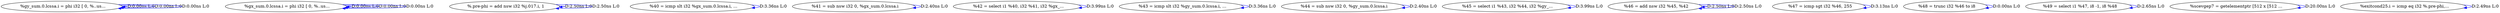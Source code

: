 digraph {
Node0x3fdf040[label="  %gy_sum.0.lcssa.i = phi i32 [ 0, %..us..."];
Node0x3fdf040 -> Node0x3fdf040[label="D:0.00ns L:0",color=blue];
Node0x3fdf040 -> Node0x3fdf040[label="D:0.00ns L:0",color=blue];
Node0x3fdf040 -> Node0x3fdf040[label="D:0.00ns L:0",color=blue];
Node0x3fdf120[label="  %gx_sum.0.lcssa.i = phi i32 [ 0, %..us..."];
Node0x3fdf120 -> Node0x3fdf120[label="D:0.00ns L:0",color=blue];
Node0x3fdf120 -> Node0x3fdf120[label="D:0.00ns L:0",color=blue];
Node0x3fdf120 -> Node0x3fdf120[label="D:0.00ns L:0",color=blue];
Node0x3fdf200[label="  %.pre-phi = add nsw i32 %j.017.i, 1"];
Node0x3fdf200 -> Node0x3fdf200[label="D:2.50ns L:0",color=blue];
Node0x3fdf200 -> Node0x3fdf200[label="D:2.50ns L:0",color=blue];
Node0x3fdf2e0[label="  %40 = icmp slt i32 %gx_sum.0.lcssa.i, ..."];
Node0x3fdf2e0 -> Node0x3fdf2e0[label="D:3.36ns L:0",color=blue];
Node0x3fdf3c0[label="  %41 = sub nsw i32 0, %gx_sum.0.lcssa.i"];
Node0x3fdf3c0 -> Node0x3fdf3c0[label="D:2.40ns L:0",color=blue];
Node0x3fdf4a0[label="  %42 = select i1 %40, i32 %41, i32 %gx_..."];
Node0x3fdf4a0 -> Node0x3fdf4a0[label="D:3.99ns L:0",color=blue];
Node0x3fdf580[label="  %43 = icmp slt i32 %gy_sum.0.lcssa.i, ..."];
Node0x3fdf580 -> Node0x3fdf580[label="D:3.36ns L:0",color=blue];
Node0x3fdf660[label="  %44 = sub nsw i32 0, %gy_sum.0.lcssa.i"];
Node0x3fdf660 -> Node0x3fdf660[label="D:2.40ns L:0",color=blue];
Node0x3fdf740[label="  %45 = select i1 %43, i32 %44, i32 %gy_..."];
Node0x3fdf740 -> Node0x3fdf740[label="D:3.99ns L:0",color=blue];
Node0x3fdf820[label="  %46 = add nsw i32 %45, %42"];
Node0x3fdf820 -> Node0x3fdf820[label="D:2.50ns L:0",color=blue];
Node0x3fdf820 -> Node0x3fdf820[label="D:2.50ns L:0",color=blue];
Node0x3fdf900[label="  %47 = icmp sgt i32 %46, 255"];
Node0x3fdf900 -> Node0x3fdf900[label="D:3.13ns L:0",color=blue];
Node0x3fdf9e0[label="  %48 = trunc i32 %46 to i8"];
Node0x3fdf9e0 -> Node0x3fdf9e0[label="D:0.00ns L:0",color=blue];
Node0x3fdfac0[label="  %49 = select i1 %47, i8 -1, i8 %48"];
Node0x3fdfac0 -> Node0x3fdfac0[label="D:2.65ns L:0",color=blue];
Node0x3fdfba0[label="  %scevgep7 = getelementptr [512 x [512 ..."];
Node0x3fdfba0 -> Node0x3fdfba0[label="D:20.00ns L:0",color=blue];
Node0x3fdfd60[label="  %exitcond25.i = icmp eq i32 %.pre-phi,..."];
Node0x3fdfd60 -> Node0x3fdfd60[label="D:2.49ns L:0",color=blue];
}

